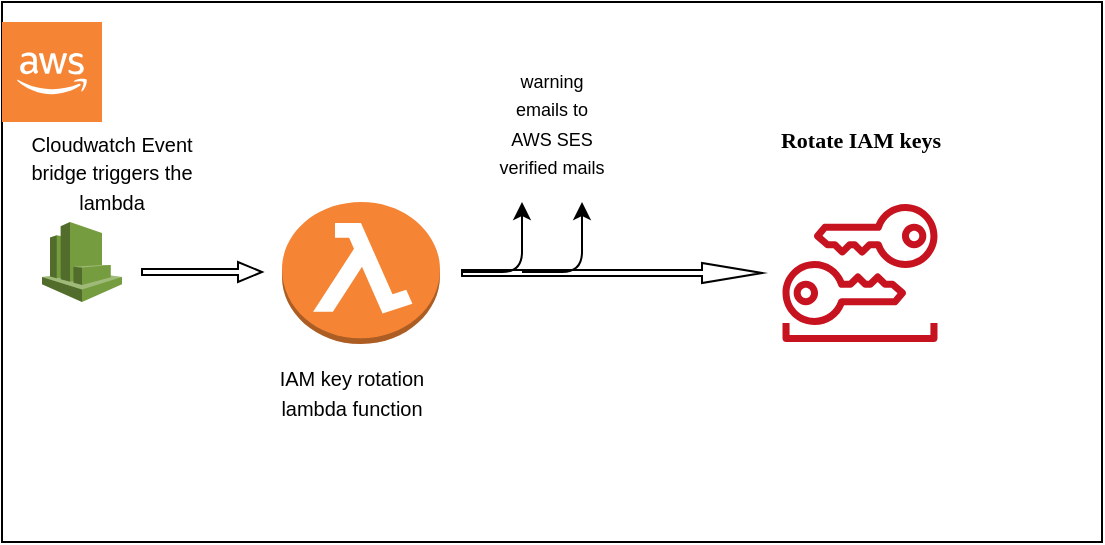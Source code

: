 <mxfile version="14.4.2" type="github">
  <diagram id="C5RBs43oDa-KdzZeNtuy" name="Page-1">
    <mxGraphModel dx="694" dy="351" grid="1" gridSize="10" guides="1" tooltips="1" connect="1" arrows="1" fold="1" page="1" pageScale="1" pageWidth="827" pageHeight="1169" math="0" shadow="0">
      <root>
        <mxCell id="WIyWlLk6GJQsqaUBKTNV-0" />
        <mxCell id="WIyWlLk6GJQsqaUBKTNV-1" parent="WIyWlLk6GJQsqaUBKTNV-0" />
        <mxCell id="PE0XXmTXPZoSfKxMIur1-11" value="" style="rounded=0;whiteSpace=wrap;html=1;" vertex="1" parent="WIyWlLk6GJQsqaUBKTNV-1">
          <mxGeometry x="100" y="150" width="550" height="270" as="geometry" />
        </mxCell>
        <mxCell id="PE0XXmTXPZoSfKxMIur1-12" value="" style="outlineConnect=0;dashed=0;verticalLabelPosition=bottom;verticalAlign=top;align=center;html=1;shape=mxgraph.aws3.cloud_2;fillColor=#F58534;gradientColor=none;" vertex="1" parent="WIyWlLk6GJQsqaUBKTNV-1">
          <mxGeometry x="100" y="160" width="50" height="50" as="geometry" />
        </mxCell>
        <mxCell id="PE0XXmTXPZoSfKxMIur1-13" value="" style="outlineConnect=0;dashed=0;verticalLabelPosition=bottom;verticalAlign=top;align=center;html=1;shape=mxgraph.aws3.cloudwatch;fillColor=#759C3E;gradientColor=none;" vertex="1" parent="WIyWlLk6GJQsqaUBKTNV-1">
          <mxGeometry x="120" y="260" width="40" height="40" as="geometry" />
        </mxCell>
        <mxCell id="PE0XXmTXPZoSfKxMIur1-14" value="" style="shape=singleArrow;whiteSpace=wrap;html=1;" vertex="1" parent="WIyWlLk6GJQsqaUBKTNV-1">
          <mxGeometry x="170" y="280" width="60" height="10" as="geometry" />
        </mxCell>
        <mxCell id="PE0XXmTXPZoSfKxMIur1-15" value="" style="outlineConnect=0;dashed=0;verticalLabelPosition=bottom;verticalAlign=top;align=center;html=1;shape=mxgraph.aws3.lambda_function;fillColor=#F58534;gradientColor=none;" vertex="1" parent="WIyWlLk6GJQsqaUBKTNV-1">
          <mxGeometry x="240" y="250" width="79" height="71" as="geometry" />
        </mxCell>
        <mxCell id="PE0XXmTXPZoSfKxMIur1-16" value="" style="shape=singleArrow;whiteSpace=wrap;html=1;" vertex="1" parent="WIyWlLk6GJQsqaUBKTNV-1">
          <mxGeometry x="330" y="280.5" width="150" height="10" as="geometry" />
        </mxCell>
        <mxCell id="PE0XXmTXPZoSfKxMIur1-17" value="" style="edgeStyle=segmentEdgeStyle;endArrow=classic;html=1;" edge="1" parent="WIyWlLk6GJQsqaUBKTNV-1">
          <mxGeometry width="50" height="50" relative="1" as="geometry">
            <mxPoint x="330" y="285" as="sourcePoint" />
            <mxPoint x="360" y="250" as="targetPoint" />
            <Array as="points">
              <mxPoint x="360" y="285" />
            </Array>
          </mxGeometry>
        </mxCell>
        <mxCell id="PE0XXmTXPZoSfKxMIur1-18" value="" style="edgeStyle=segmentEdgeStyle;endArrow=classic;html=1;" edge="1" parent="WIyWlLk6GJQsqaUBKTNV-1">
          <mxGeometry width="50" height="50" relative="1" as="geometry">
            <mxPoint x="360" y="285" as="sourcePoint" />
            <mxPoint x="390" y="250" as="targetPoint" />
            <Array as="points">
              <mxPoint x="390" y="285" />
            </Array>
          </mxGeometry>
        </mxCell>
        <mxCell id="PE0XXmTXPZoSfKxMIur1-20" value="&lt;font style=&quot;font-size: 9px&quot;&gt;warning emails to AWS SES verified mails&lt;/font&gt;" style="text;html=1;strokeColor=none;fillColor=none;align=center;verticalAlign=middle;whiteSpace=wrap;rounded=0;" vertex="1" parent="WIyWlLk6GJQsqaUBKTNV-1">
          <mxGeometry x="345" y="195" width="60" height="30" as="geometry" />
        </mxCell>
        <mxCell id="PE0XXmTXPZoSfKxMIur1-21" value="" style="outlineConnect=0;fontColor=#232F3E;gradientColor=none;fillColor=#C7131F;strokeColor=none;dashed=0;verticalLabelPosition=bottom;verticalAlign=top;align=center;html=1;fontSize=12;fontStyle=0;aspect=fixed;pointerEvents=1;shape=mxgraph.aws4.long_term_security_credential;" vertex="1" parent="WIyWlLk6GJQsqaUBKTNV-1">
          <mxGeometry x="490" y="251" width="78" height="69" as="geometry" />
        </mxCell>
        <mxCell id="PE0XXmTXPZoSfKxMIur1-24" value="&lt;font style=&quot;font-size: 11px&quot; face=&quot;Verdana&quot;&gt;Rotate IAM keys&lt;/font&gt;" style="text;strokeColor=none;fillColor=none;html=1;fontSize=24;fontStyle=1;verticalAlign=middle;align=center;" vertex="1" parent="WIyWlLk6GJQsqaUBKTNV-1">
          <mxGeometry x="479" y="195" width="100" height="40" as="geometry" />
        </mxCell>
        <mxCell id="PE0XXmTXPZoSfKxMIur1-25" value="&lt;font style=&quot;font-size: 10px&quot;&gt;Cloudwatch Event bridge triggers the lambda&lt;/font&gt;" style="text;html=1;strokeColor=none;fillColor=none;align=center;verticalAlign=middle;whiteSpace=wrap;rounded=0;" vertex="1" parent="WIyWlLk6GJQsqaUBKTNV-1">
          <mxGeometry x="110" y="220" width="90" height="30" as="geometry" />
        </mxCell>
        <mxCell id="PE0XXmTXPZoSfKxMIur1-26" value="&lt;span style=&quot;font-size: 10px&quot;&gt;IAM key rotation&lt;br&gt;lambda function&lt;br&gt;&lt;/span&gt;" style="text;html=1;strokeColor=none;fillColor=none;align=center;verticalAlign=middle;whiteSpace=wrap;rounded=0;" vertex="1" parent="WIyWlLk6GJQsqaUBKTNV-1">
          <mxGeometry x="230" y="330" width="90" height="30" as="geometry" />
        </mxCell>
      </root>
    </mxGraphModel>
  </diagram>
</mxfile>

